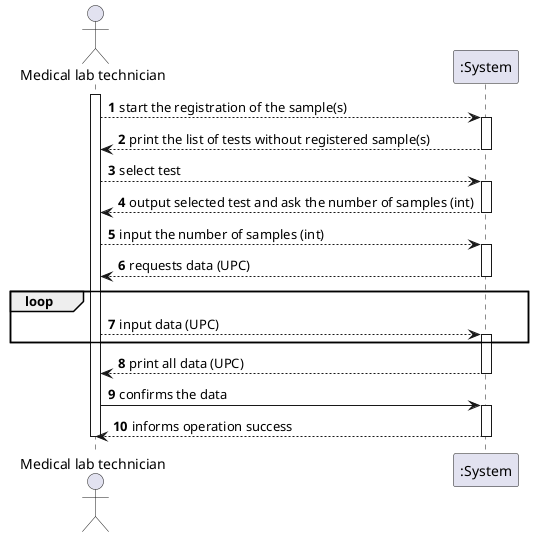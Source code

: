 @startuml
'https://plantuml.com/sequence-diagram

autonumber
actor "Medical lab technician" as Mlt

activate Mlt
Mlt--> ":System" : start the registration of the sample(s)
activate ":System"
":System"--> Mlt : print the list of tests without registered sample(s)
deactivate ":System"
Mlt --> ":System" : select test
activate ":System"
":System"--> Mlt : output selected test and ask the number of samples (int)
deactivate ":System"
Mlt --> ":System" : input the number of samples (int)
activate ":System"
":System" --> Mlt : requests data (UPC)
loop
deactivate ":System"
Mlt --> ":System" : input data (UPC)
activate ":System"
end
":System" --> Mlt : print all data (UPC)
deactivate ":System"
Mlt -> ":System" : confirms the data
activate ":System"
":System" --> Mlt : informs operation success
deactivate ":System"

deactivate Mlt
@enduml